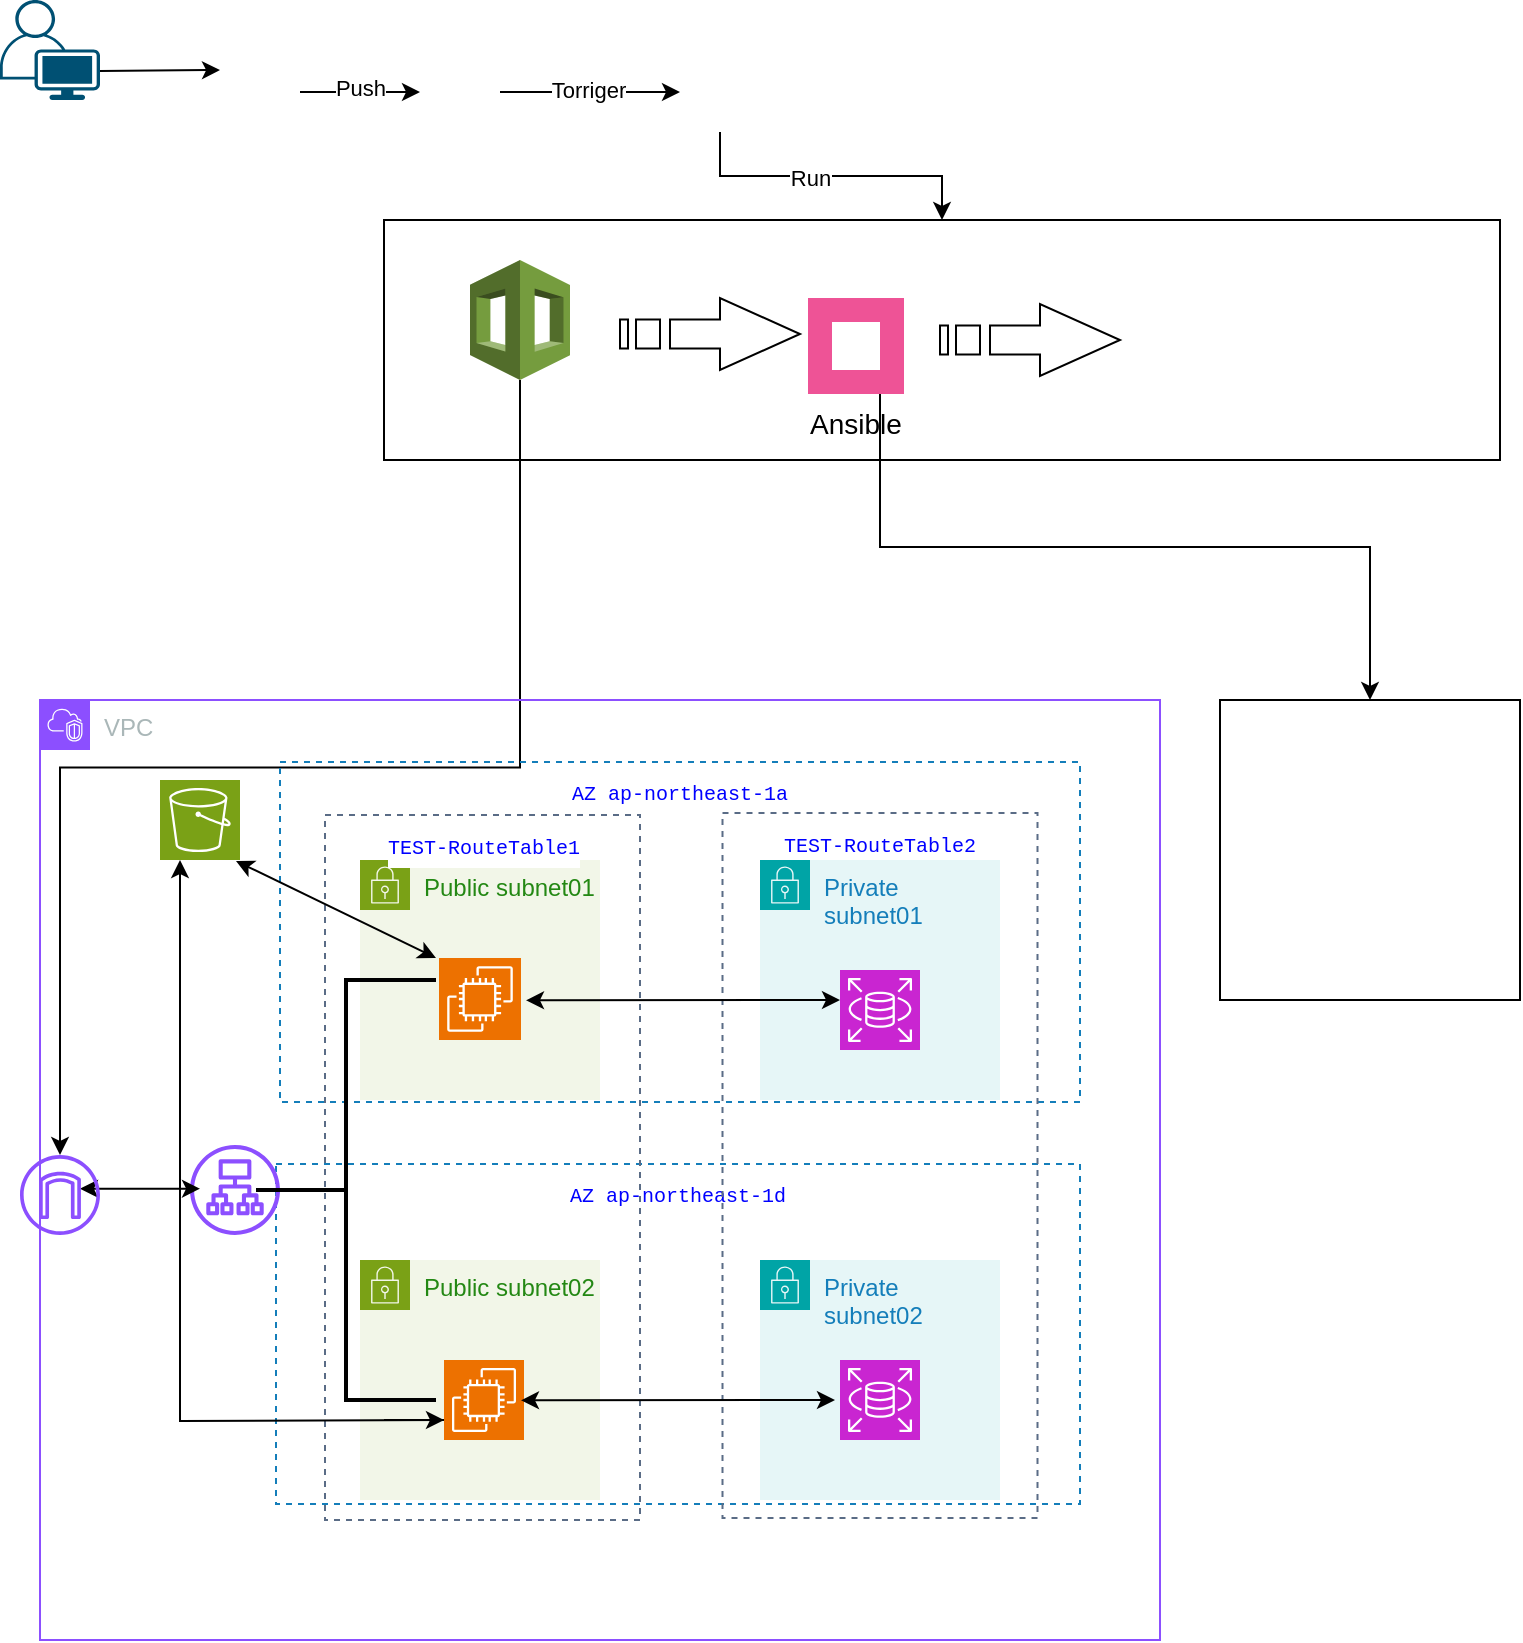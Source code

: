 <mxfile>
    <diagram name="ページ1" id="wfOfTsYGX1gCWGaTva_v">
        <mxGraphModel dx="952" dy="563" grid="1" gridSize="10" guides="1" tooltips="1" connect="1" arrows="1" fold="1" page="1" pageScale="1" pageWidth="827" pageHeight="1169" background="#ffffff" math="0" shadow="0">
            <root>
                <mxCell id="0"/>
                <mxCell id="1" parent="0"/>
                <mxCell id="t017AzWAm3BwNFsJtzHb-72" value="" style="rounded=0;whiteSpace=wrap;html=1;fillColor=none;" parent="1" vertex="1">
                    <mxGeometry x="202" y="120" width="558" height="120" as="geometry"/>
                </mxCell>
                <mxCell id="t017AzWAm3BwNFsJtzHb-52" value="" style="whiteSpace=wrap;html=1;aspect=fixed;fillColor=none;" parent="1" vertex="1">
                    <mxGeometry x="620" y="360" width="150" height="150" as="geometry"/>
                </mxCell>
                <mxCell id="t017AzWAm3BwNFsJtzHb-118" value="" style="group" connectable="0" vertex="1" parent="1">
                    <mxGeometry x="620" y="360" width="150" height="150" as="geometry"/>
                </mxCell>
                <mxCell id="t017AzWAm3BwNFsJtzHb-51" value="" style="shape=image;verticalLabelPosition=bottom;labelBackgroundColor=default;verticalAlign=top;aspect=fixed;imageAspect=0;image=https://git-scm.com/images/logo@2x.png;" parent="t017AzWAm3BwNFsJtzHb-118" vertex="1">
                    <mxGeometry x="30" y="30" width="71.74" height="30" as="geometry"/>
                </mxCell>
                <mxCell id="t017AzWAm3BwNFsJtzHb-43" value="" style="shape=image;verticalLabelPosition=bottom;labelBackgroundColor=default;verticalAlign=top;aspect=fixed;imageAspect=0;image=https://cdn.worldvectorlogo.com/logos/nginx-1.svg;" parent="t017AzWAm3BwNFsJtzHb-118" vertex="1">
                    <mxGeometry x="30" y="80" width="51.2" height="40" as="geometry"/>
                </mxCell>
                <mxCell id="t017AzWAm3BwNFsJtzHb-114" style="edgeStyle=orthogonalEdgeStyle;rounded=0;orthogonalLoop=1;jettySize=auto;html=1;entryX=0.5;entryY=0;entryDx=0;entryDy=0;" parent="1" source="t017AzWAm3BwNFsJtzHb-1" target="t017AzWAm3BwNFsJtzHb-72" edge="1">
                    <mxGeometry relative="1" as="geometry"/>
                </mxCell>
                <mxCell id="t017AzWAm3BwNFsJtzHb-115" value="Run" style="edgeLabel;html=1;align=center;verticalAlign=middle;resizable=0;points=[];" parent="t017AzWAm3BwNFsJtzHb-114" vertex="1" connectable="0">
                    <mxGeometry x="-0.133" y="-1" relative="1" as="geometry">
                        <mxPoint as="offset"/>
                    </mxGeometry>
                </mxCell>
                <mxCell id="t017AzWAm3BwNFsJtzHb-41" style="edgeStyle=orthogonalEdgeStyle;rounded=0;orthogonalLoop=1;jettySize=auto;html=1;exitX=0.5;exitY=1;exitDx=0;exitDy=0;exitPerimeter=0;" parent="1" source="t017AzWAm3BwNFsJtzHb-5" target="t017AzWAm3BwNFsJtzHb-38" edge="1">
                    <mxGeometry relative="1" as="geometry"/>
                </mxCell>
                <mxCell id="t017AzWAm3BwNFsJtzHb-1" value="" style="shape=image;html=1;verticalAlign=top;verticalLabelPosition=bottom;labelBackgroundColor=#ffffff;imageAspect=0;aspect=fixed;image=https://cdn2.iconfinder.com/data/icons/css-vol-1/24/circleci-128.png" parent="1" vertex="1">
                    <mxGeometry x="350" y="36" width="40" height="40" as="geometry"/>
                </mxCell>
                <mxCell id="t017AzWAm3BwNFsJtzHb-5" value="" style="outlineConnect=0;dashed=0;verticalLabelPosition=bottom;verticalAlign=top;align=center;html=1;shape=mxgraph.aws3.cloudformation;fillColor=#759C3E;gradientColor=none;" parent="1" vertex="1">
                    <mxGeometry x="245" y="140" width="50" height="60" as="geometry"/>
                </mxCell>
                <mxCell id="t017AzWAm3BwNFsJtzHb-66" style="edgeStyle=orthogonalEdgeStyle;rounded=0;orthogonalLoop=1;jettySize=auto;html=1;exitX=1;exitY=0.5;exitDx=0;exitDy=0;" parent="1" source="t017AzWAm3BwNFsJtzHb-9" target="t017AzWAm3BwNFsJtzHb-1" edge="1">
                    <mxGeometry relative="1" as="geometry"/>
                </mxCell>
                <mxCell id="t017AzWAm3BwNFsJtzHb-67" value="Torriger" style="edgeLabel;html=1;align=center;verticalAlign=middle;resizable=0;points=[];" parent="t017AzWAm3BwNFsJtzHb-66" vertex="1" connectable="0">
                    <mxGeometry x="0.004" y="1" relative="1" as="geometry">
                        <mxPoint x="-1" as="offset"/>
                    </mxGeometry>
                </mxCell>
                <mxCell id="t017AzWAm3BwNFsJtzHb-60" style="edgeStyle=orthogonalEdgeStyle;rounded=0;orthogonalLoop=1;jettySize=auto;html=1;exitX=1;exitY=0.5;exitDx=0;exitDy=0;entryX=0;entryY=0.5;entryDx=0;entryDy=0;" parent="1" source="t017AzWAm3BwNFsJtzHb-42" target="t017AzWAm3BwNFsJtzHb-9" edge="1">
                    <mxGeometry relative="1" as="geometry"/>
                </mxCell>
                <mxCell id="t017AzWAm3BwNFsJtzHb-61" value="Push" style="edgeLabel;html=1;align=center;verticalAlign=middle;resizable=0;points=[];" parent="t017AzWAm3BwNFsJtzHb-60" vertex="1" connectable="0">
                    <mxGeometry x="0.04" y="2" relative="1" as="geometry">
                        <mxPoint x="-1" as="offset"/>
                    </mxGeometry>
                </mxCell>
                <mxCell id="t017AzWAm3BwNFsJtzHb-9" value="" style="shape=image;html=1;verticalAlign=top;verticalLabelPosition=bottom;labelBackgroundColor=#ffffff;imageAspect=0;aspect=fixed;image=https://cdn4.iconfinder.com/data/icons/ionicons/512/icon-social-github-128.png" parent="1" vertex="1">
                    <mxGeometry x="220" y="36" width="40" height="40" as="geometry"/>
                </mxCell>
                <mxCell id="t017AzWAm3BwNFsJtzHb-44" value="" style="shape=image;verticalLabelPosition=bottom;labelBackgroundColor=default;verticalAlign=top;aspect=fixed;imageAspect=0;image=https://serverspec.org/images/logo.png;" parent="1" vertex="1">
                    <mxGeometry x="590" y="165" width="130" height="30" as="geometry"/>
                </mxCell>
                <mxCell id="t017AzWAm3BwNFsJtzHb-42" value="" style="shape=image;verticalLabelPosition=bottom;labelBackgroundColor=default;verticalAlign=top;aspect=fixed;imageAspect=0;image=https://upload.wikimedia.org/wikipedia/commons/thumb/9/9a/Visual_Studio_Code_1.35_icon.svg/2048px-Visual_Studio_Code_1.35_icon.svg.png;" parent="1" vertex="1">
                    <mxGeometry x="120" y="36" width="40" height="40" as="geometry"/>
                </mxCell>
                <mxCell id="t017AzWAm3BwNFsJtzHb-64" style="edgeStyle=orthogonalEdgeStyle;rounded=0;orthogonalLoop=1;jettySize=auto;html=1;exitX=1;exitY=0.71;exitDx=0;exitDy=0;exitPerimeter=0;" parent="1" source="t017AzWAm3BwNFsJtzHb-57" edge="1">
                    <mxGeometry relative="1" as="geometry">
                        <mxPoint x="120" y="45" as="targetPoint"/>
                    </mxGeometry>
                </mxCell>
                <mxCell id="t017AzWAm3BwNFsJtzHb-57" value="" style="points=[[0.35,0,0],[0.98,0.51,0],[1,0.71,0],[0.67,1,0],[0,0.795,0],[0,0.65,0]];verticalLabelPosition=bottom;sketch=0;html=1;verticalAlign=top;aspect=fixed;align=center;pointerEvents=1;shape=mxgraph.cisco19.user;fillColor=#005073;strokeColor=none;" parent="1" vertex="1">
                    <mxGeometry x="10" y="10" width="50" height="50" as="geometry"/>
                </mxCell>
                <mxCell id="t017AzWAm3BwNFsJtzHb-84" value="" style="html=1;shadow=0;dashed=0;align=center;verticalAlign=middle;shape=mxgraph.arrows2.stripedArrow;dy=0.6;dx=40;notch=25;" parent="1" vertex="1">
                    <mxGeometry x="480" y="162" width="90" height="36" as="geometry"/>
                </mxCell>
                <mxCell id="t017AzWAm3BwNFsJtzHb-113" style="edgeStyle=orthogonalEdgeStyle;rounded=0;orthogonalLoop=1;jettySize=auto;html=1;exitX=0.75;exitY=1;exitDx=0;exitDy=0;entryX=0.5;entryY=0;entryDx=0;entryDy=0;" parent="1" source="t017AzWAm3BwNFsJtzHb-85" target="t017AzWAm3BwNFsJtzHb-52" edge="1">
                    <mxGeometry relative="1" as="geometry"/>
                </mxCell>
                <mxCell id="t017AzWAm3BwNFsJtzHb-85" value="Ansible" style="shape=rect;fillColor=#EE5396;aspect=fixed;resizable=0;labelPosition=center;verticalLabelPosition=bottom;align=center;verticalAlign=top;strokeColor=none;fontSize=14;" parent="1" vertex="1">
                    <mxGeometry x="414" y="159" width="48" height="48" as="geometry"/>
                </mxCell>
                <mxCell id="t017AzWAm3BwNFsJtzHb-86" value="" style="fillColor=#ffffff;strokeColor=none;dashed=0;outlineConnect=0;html=1;labelPosition=center;verticalLabelPosition=bottom;verticalAlign=top;part=1;movable=0;resizable=0;rotatable=0;shape=mxgraph.ibm_cloud.logo--ansible-community" parent="t017AzWAm3BwNFsJtzHb-85" vertex="1">
                    <mxGeometry width="24" height="24" relative="1" as="geometry">
                        <mxPoint x="12" y="12" as="offset"/>
                    </mxGeometry>
                </mxCell>
                <mxCell id="t017AzWAm3BwNFsJtzHb-121" value="" style="html=1;shadow=0;dashed=0;align=center;verticalAlign=middle;shape=mxgraph.arrows2.stripedArrow;dy=0.6;dx=40;notch=25;" vertex="1" parent="1">
                    <mxGeometry x="320" y="159" width="90" height="36" as="geometry"/>
                </mxCell>
                <mxCell id="t017AzWAm3BwNFsJtzHb-124" value="" style="group" connectable="0" vertex="1" parent="1">
                    <mxGeometry x="30" y="360" width="600" height="470" as="geometry"/>
                </mxCell>
                <mxCell id="t017AzWAm3BwNFsJtzHb-15" value="&lt;div style=&quot;color: rgb(0, 0, 0); background-color: rgb(255, 255, 255); font-family: Consolas, &amp;quot;Courier New&amp;quot;, monospace; line-height: 19px; white-space: pre;&quot;&gt;&lt;span style=&quot;color: rgb(0, 0, 255);&quot;&gt;&lt;font style=&quot;font-size: 10px;&quot;&gt;AZ ap-northeast-1d&lt;/font&gt;&lt;/span&gt;&lt;/div&gt;" style="fillColor=none;strokeColor=#147EBA;dashed=1;verticalAlign=top;fontStyle=0;fontColor=#147EBA;whiteSpace=wrap;html=1;container=0;" parent="t017AzWAm3BwNFsJtzHb-124" vertex="1">
                    <mxGeometry x="118" y="232" width="402" height="170" as="geometry"/>
                </mxCell>
                <mxCell id="t017AzWAm3BwNFsJtzHb-16" value="VPC" style="points=[[0,0],[0.25,0],[0.5,0],[0.75,0],[1,0],[1,0.25],[1,0.5],[1,0.75],[1,1],[0.75,1],[0.5,1],[0.25,1],[0,1],[0,0.75],[0,0.5],[0,0.25]];outlineConnect=0;gradientColor=none;html=1;whiteSpace=wrap;fontSize=12;fontStyle=0;container=0;pointerEvents=0;collapsible=0;recursiveResize=0;shape=mxgraph.aws4.group;grIcon=mxgraph.aws4.group_vpc2;strokeColor=#8C4FFF;fillColor=none;verticalAlign=top;align=left;spacingLeft=30;fontColor=#AAB7B8;dashed=0;" parent="t017AzWAm3BwNFsJtzHb-124" vertex="1">
                    <mxGeometry width="560" height="470" as="geometry"/>
                </mxCell>
                <mxCell id="t017AzWAm3BwNFsJtzHb-14" value="" style="sketch=0;points=[[0,0,0],[0.25,0,0],[0.5,0,0],[0.75,0,0],[1,0,0],[0,1,0],[0.25,1,0],[0.5,1,0],[0.75,1,0],[1,1,0],[0,0.25,0],[0,0.5,0],[0,0.75,0],[1,0.25,0],[1,0.5,0],[1,0.75,0]];outlineConnect=0;fontColor=#232F3E;fillColor=#7AA116;strokeColor=#ffffff;dashed=0;verticalLabelPosition=bottom;verticalAlign=top;align=center;html=1;fontSize=12;fontStyle=0;aspect=fixed;shape=mxgraph.aws4.resourceIcon;resIcon=mxgraph.aws4.s3;container=0;" parent="t017AzWAm3BwNFsJtzHb-124" vertex="1">
                    <mxGeometry x="60" y="40" width="40" height="40" as="geometry"/>
                </mxCell>
                <mxCell id="t017AzWAm3BwNFsJtzHb-28" value="&lt;div style=&quot;color: rgb(0, 0, 0); background-color: rgb(255, 255, 255); font-family: Consolas, &amp;quot;Courier New&amp;quot;, monospace; line-height: 19px; white-space: pre;&quot;&gt;&lt;span style=&quot;color: rgb(0, 0, 255);&quot;&gt;&lt;font style=&quot;font-size: 10px;&quot;&gt;AZ ap-northeast-1a&lt;/font&gt;&lt;/span&gt;&lt;/div&gt;" style="fillColor=none;strokeColor=#147EBA;dashed=1;verticalAlign=top;fontStyle=0;fontColor=#147EBA;whiteSpace=wrap;html=1;container=0;" parent="t017AzWAm3BwNFsJtzHb-124" vertex="1">
                    <mxGeometry x="120" y="31" width="400" height="170" as="geometry"/>
                </mxCell>
                <mxCell id="t017AzWAm3BwNFsJtzHb-18" value="Public subnet01" style="points=[[0,0],[0.25,0],[0.5,0],[0.75,0],[1,0],[1,0.25],[1,0.5],[1,0.75],[1,1],[0.75,1],[0.5,1],[0.25,1],[0,1],[0,0.75],[0,0.5],[0,0.25]];outlineConnect=0;gradientColor=none;html=1;whiteSpace=wrap;fontSize=12;fontStyle=0;container=0;pointerEvents=0;collapsible=0;recursiveResize=0;shape=mxgraph.aws4.group;grIcon=mxgraph.aws4.group_security_group;grStroke=0;strokeColor=#7AA116;fillColor=#F2F6E8;verticalAlign=top;align=left;spacingLeft=30;fontColor=#248814;dashed=0;" parent="t017AzWAm3BwNFsJtzHb-124" vertex="1">
                    <mxGeometry x="160" y="80" width="120" height="120" as="geometry"/>
                </mxCell>
                <mxCell id="t017AzWAm3BwNFsJtzHb-25" value="&lt;div style=&quot;color: rgb(0, 0, 0); background-color: rgb(255, 255, 255); font-family: Consolas, &amp;quot;Courier New&amp;quot;, monospace; line-height: 19px; white-space: pre;&quot;&gt;&lt;span style=&quot;color: rgb(0, 0, 255);&quot;&gt;&lt;font style=&quot;font-size: 10px;&quot;&gt;TEST-RouteTable1&lt;/font&gt;&lt;/span&gt;&lt;/div&gt;" style="fillColor=none;strokeColor=#5A6C86;dashed=1;verticalAlign=top;fontStyle=0;fontColor=#5A6C86;whiteSpace=wrap;html=1;container=0;" parent="t017AzWAm3BwNFsJtzHb-124" vertex="1">
                    <mxGeometry x="142.5" y="57.5" width="157.5" height="352.5" as="geometry"/>
                </mxCell>
                <mxCell id="t017AzWAm3BwNFsJtzHb-27" value="&lt;div style=&quot;color: rgb(0, 0, 0); background-color: rgb(255, 255, 255); font-family: Consolas, &amp;quot;Courier New&amp;quot;, monospace; line-height: 19px; white-space: pre;&quot;&gt;&lt;span style=&quot;color: rgb(0, 0, 255);&quot;&gt;&lt;font style=&quot;font-size: 10px;&quot;&gt;TEST-RouteTable2&lt;/font&gt;&lt;/span&gt;&lt;/div&gt;" style="fillColor=none;strokeColor=#5A6C86;dashed=1;verticalAlign=top;fontStyle=0;fontColor=#5A6C86;whiteSpace=wrap;html=1;container=0;" parent="t017AzWAm3BwNFsJtzHb-124" vertex="1">
                    <mxGeometry x="341.25" y="56.5" width="157.5" height="352.5" as="geometry"/>
                </mxCell>
                <mxCell id="t017AzWAm3BwNFsJtzHb-47" value="" style="sketch=0;outlineConnect=0;fontColor=#232F3E;gradientColor=none;fillColor=#8C4FFF;strokeColor=none;dashed=0;verticalLabelPosition=bottom;verticalAlign=top;align=center;html=1;fontSize=12;fontStyle=0;aspect=fixed;pointerEvents=1;shape=mxgraph.aws4.application_load_balancer;container=0;" parent="t017AzWAm3BwNFsJtzHb-124" vertex="1">
                    <mxGeometry x="75" y="222.5" width="45" height="45" as="geometry"/>
                </mxCell>
                <mxCell id="s2tJj15P_GMWW8lzr4WI-2" value="" style="sketch=0;points=[[0,0,0],[0.25,0,0],[0.5,0,0],[0.75,0,0],[1,0,0],[0,1,0],[0.25,1,0],[0.5,1,0],[0.75,1,0],[1,1,0],[0,0.25,0],[0,0.5,0],[0,0.75,0],[1,0.25,0],[1,0.5,0],[1,0.75,0]];outlineConnect=0;fontColor=#232F3E;fillColor=#ED7100;strokeColor=#ffffff;dashed=0;verticalLabelPosition=bottom;verticalAlign=top;align=center;html=1;fontSize=12;fontStyle=0;aspect=fixed;shape=mxgraph.aws4.resourceIcon;resIcon=mxgraph.aws4.ec2;container=0;" parent="t017AzWAm3BwNFsJtzHb-124" vertex="1">
                    <mxGeometry x="199.5" y="129" width="41" height="41" as="geometry"/>
                </mxCell>
                <mxCell id="t017AzWAm3BwNFsJtzHb-30" value="Private subnet02" style="points=[[0,0],[0.25,0],[0.5,0],[0.75,0],[1,0],[1,0.25],[1,0.5],[1,0.75],[1,1],[0.75,1],[0.5,1],[0.25,1],[0,1],[0,0.75],[0,0.5],[0,0.25]];outlineConnect=0;gradientColor=none;html=1;whiteSpace=wrap;fontSize=12;fontStyle=0;container=0;pointerEvents=0;collapsible=0;recursiveResize=0;shape=mxgraph.aws4.group;grIcon=mxgraph.aws4.group_security_group;grStroke=0;strokeColor=#00A4A6;fillColor=#E6F6F7;verticalAlign=top;align=left;spacingLeft=30;fontColor=#147EBA;dashed=0;" parent="t017AzWAm3BwNFsJtzHb-124" vertex="1">
                    <mxGeometry x="360" y="280" width="120" height="120" as="geometry"/>
                </mxCell>
                <mxCell id="t017AzWAm3BwNFsJtzHb-13" value="" style="sketch=0;points=[[0,0,0],[0.25,0,0],[0.5,0,0],[0.75,0,0],[1,0,0],[0,1,0],[0.25,1,0],[0.5,1,0],[0.75,1,0],[1,1,0],[0,0.25,0],[0,0.5,0],[0,0.75,0],[1,0.25,0],[1,0.5,0],[1,0.75,0]];outlineConnect=0;fontColor=#232F3E;fillColor=#C925D1;strokeColor=#ffffff;dashed=0;verticalLabelPosition=bottom;verticalAlign=top;align=center;html=1;fontSize=12;fontStyle=0;aspect=fixed;shape=mxgraph.aws4.resourceIcon;resIcon=mxgraph.aws4.rds;container=0;" parent="t017AzWAm3BwNFsJtzHb-124" vertex="1">
                    <mxGeometry x="400" y="330" width="40" height="40" as="geometry"/>
                </mxCell>
                <mxCell id="t017AzWAm3BwNFsJtzHb-93" value="" style="endArrow=classic;startArrow=classic;html=1;rounded=0;" parent="t017AzWAm3BwNFsJtzHb-124" edge="1">
                    <mxGeometry width="50" height="50" relative="1" as="geometry">
                        <mxPoint x="80" y="244.33" as="sourcePoint"/>
                        <mxPoint x="20" y="244.33" as="targetPoint"/>
                        <Array as="points"/>
                    </mxGeometry>
                </mxCell>
                <mxCell id="t017AzWAm3BwNFsJtzHb-95" value="" style="endArrow=classic;startArrow=classic;html=1;rounded=0;exitX=1;exitY=0;exitDx=0;exitDy=0;exitPerimeter=0;" parent="t017AzWAm3BwNFsJtzHb-124" edge="1">
                    <mxGeometry width="50" height="50" relative="1" as="geometry">
                        <mxPoint x="98" y="80.5" as="sourcePoint"/>
                        <mxPoint x="198" y="129" as="targetPoint"/>
                    </mxGeometry>
                </mxCell>
                <mxCell id="t017AzWAm3BwNFsJtzHb-117" value="" style="group" connectable="0" vertex="1" parent="t017AzWAm3BwNFsJtzHb-124">
                    <mxGeometry x="360" y="80" width="120" height="120" as="geometry"/>
                </mxCell>
                <mxCell id="t017AzWAm3BwNFsJtzHb-17" value="Private subnet01" style="points=[[0,0],[0.25,0],[0.5,0],[0.75,0],[1,0],[1,0.25],[1,0.5],[1,0.75],[1,1],[0.75,1],[0.5,1],[0.25,1],[0,1],[0,0.75],[0,0.5],[0,0.25]];outlineConnect=0;gradientColor=none;html=1;whiteSpace=wrap;fontSize=12;fontStyle=0;container=0;pointerEvents=0;collapsible=0;recursiveResize=0;shape=mxgraph.aws4.group;grIcon=mxgraph.aws4.group_security_group;grStroke=0;strokeColor=#00A4A6;fillColor=#E6F6F7;verticalAlign=top;align=left;spacingLeft=30;fontColor=#147EBA;dashed=0;" parent="t017AzWAm3BwNFsJtzHb-117" vertex="1">
                    <mxGeometry width="120" height="120" as="geometry"/>
                </mxCell>
                <mxCell id="t017AzWAm3BwNFsJtzHb-11" value="" style="sketch=0;points=[[0,0,0],[0.25,0,0],[0.5,0,0],[0.75,0,0],[1,0,0],[0,1,0],[0.25,1,0],[0.5,1,0],[0.75,1,0],[1,1,0],[0,0.25,0],[0,0.5,0],[0,0.75,0],[1,0.25,0],[1,0.5,0],[1,0.75,0]];outlineConnect=0;fontColor=#232F3E;fillColor=#C925D1;strokeColor=#ffffff;dashed=0;verticalLabelPosition=bottom;verticalAlign=top;align=center;html=1;fontSize=12;fontStyle=0;aspect=fixed;shape=mxgraph.aws4.resourceIcon;resIcon=mxgraph.aws4.rds;container=0;" parent="t017AzWAm3BwNFsJtzHb-117" vertex="1">
                    <mxGeometry x="40" y="55" width="40" height="40" as="geometry"/>
                </mxCell>
                <mxCell id="t017AzWAm3BwNFsJtzHb-29" value="Public subnet02" style="points=[[0,0],[0.25,0],[0.5,0],[0.75,0],[1,0],[1,0.25],[1,0.5],[1,0.75],[1,1],[0.75,1],[0.5,1],[0.25,1],[0,1],[0,0.75],[0,0.5],[0,0.25]];outlineConnect=0;gradientColor=none;html=1;whiteSpace=wrap;fontSize=12;fontStyle=0;container=0;pointerEvents=0;collapsible=0;recursiveResize=0;shape=mxgraph.aws4.group;grIcon=mxgraph.aws4.group_security_group;grStroke=0;strokeColor=#7AA116;fillColor=#F2F6E8;verticalAlign=top;align=left;spacingLeft=30;fontColor=#248814;dashed=0;" parent="t017AzWAm3BwNFsJtzHb-124" vertex="1">
                    <mxGeometry x="160" y="280" width="120" height="120" as="geometry"/>
                </mxCell>
                <mxCell id="t017AzWAm3BwNFsJtzHb-10" value="" style="sketch=0;points=[[0,0,0],[0.25,0,0],[0.5,0,0],[0.75,0,0],[1,0,0],[0,1,0],[0.25,1,0],[0.5,1,0],[0.75,1,0],[1,1,0],[0,0.25,0],[0,0.5,0],[0,0.75,0],[1,0.25,0],[1,0.5,0],[1,0.75,0]];outlineConnect=0;fontColor=#232F3E;fillColor=#ED7100;strokeColor=#ffffff;dashed=0;verticalLabelPosition=bottom;verticalAlign=top;align=center;html=1;fontSize=12;fontStyle=0;aspect=fixed;shape=mxgraph.aws4.resourceIcon;resIcon=mxgraph.aws4.ec2;container=0;" parent="t017AzWAm3BwNFsJtzHb-124" vertex="1">
                    <mxGeometry x="202" y="330" width="40" height="40" as="geometry"/>
                </mxCell>
                <mxCell id="t017AzWAm3BwNFsJtzHb-119" value="" style="strokeWidth=2;html=1;shape=mxgraph.flowchart.annotation_2;align=left;labelPosition=right;pointerEvents=1;" vertex="1" parent="t017AzWAm3BwNFsJtzHb-124">
                    <mxGeometry x="108" y="140" width="90" height="210" as="geometry"/>
                </mxCell>
                <mxCell id="t017AzWAm3BwNFsJtzHb-120" value="" style="endArrow=classic;startArrow=classic;html=1;rounded=0;" edge="1" parent="t017AzWAm3BwNFsJtzHb-124">
                    <mxGeometry width="50" height="50" relative="1" as="geometry">
                        <mxPoint x="240.5" y="350.14" as="sourcePoint"/>
                        <mxPoint x="397.5" y="350" as="targetPoint"/>
                        <Array as="points"/>
                    </mxGeometry>
                </mxCell>
                <mxCell id="t017AzWAm3BwNFsJtzHb-91" value="" style="endArrow=classic;startArrow=classic;html=1;rounded=0;" parent="t017AzWAm3BwNFsJtzHb-124" edge="1">
                    <mxGeometry width="50" height="50" relative="1" as="geometry">
                        <mxPoint x="243" y="150.14" as="sourcePoint"/>
                        <mxPoint x="400" y="150" as="targetPoint"/>
                        <Array as="points"/>
                    </mxGeometry>
                </mxCell>
                <mxCell id="t017AzWAm3BwNFsJtzHb-122" style="edgeStyle=orthogonalEdgeStyle;rounded=0;orthogonalLoop=1;jettySize=auto;html=1;entryX=0.25;entryY=1;entryDx=0;entryDy=0;entryPerimeter=0;" edge="1" parent="t017AzWAm3BwNFsJtzHb-124" target="t017AzWAm3BwNFsJtzHb-14">
                    <mxGeometry relative="1" as="geometry">
                        <mxPoint x="202" y="360" as="sourcePoint"/>
                    </mxGeometry>
                </mxCell>
                <mxCell id="t017AzWAm3BwNFsJtzHb-123" value="" style="endArrow=classic;html=1;rounded=0;" edge="1" parent="t017AzWAm3BwNFsJtzHb-124">
                    <mxGeometry width="50" height="50" relative="1" as="geometry">
                        <mxPoint x="172" y="360" as="sourcePoint"/>
                        <mxPoint x="202" y="360" as="targetPoint"/>
                    </mxGeometry>
                </mxCell>
                <mxCell id="t017AzWAm3BwNFsJtzHb-38" value="" style="sketch=0;outlineConnect=0;fontColor=#232F3E;gradientColor=none;fillColor=#8C4FFF;strokeColor=none;dashed=0;verticalLabelPosition=bottom;verticalAlign=top;align=center;html=1;fontSize=12;fontStyle=0;aspect=fixed;pointerEvents=1;shape=mxgraph.aws4.internet_gateway;" parent="t017AzWAm3BwNFsJtzHb-124" vertex="1">
                    <mxGeometry x="-10" y="227.5" width="40" height="40" as="geometry"/>
                </mxCell>
            </root>
        </mxGraphModel>
    </diagram>
</mxfile>